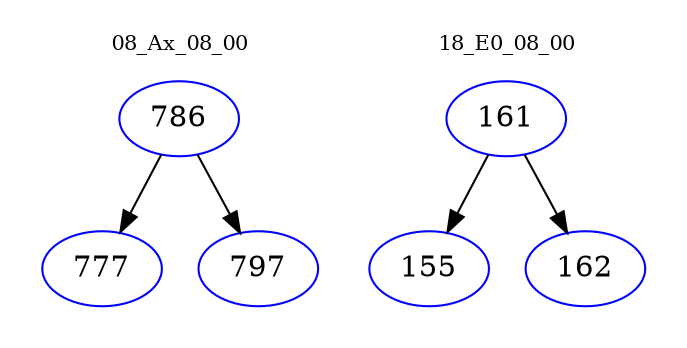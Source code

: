 digraph{
subgraph cluster_0 {
color = white
label = "08_Ax_08_00";
fontsize=10;
T0_786 [label="786", color="blue"]
T0_786 -> T0_777 [color="black"]
T0_777 [label="777", color="blue"]
T0_786 -> T0_797 [color="black"]
T0_797 [label="797", color="blue"]
}
subgraph cluster_1 {
color = white
label = "18_E0_08_00";
fontsize=10;
T1_161 [label="161", color="blue"]
T1_161 -> T1_155 [color="black"]
T1_155 [label="155", color="blue"]
T1_161 -> T1_162 [color="black"]
T1_162 [label="162", color="blue"]
}
}
